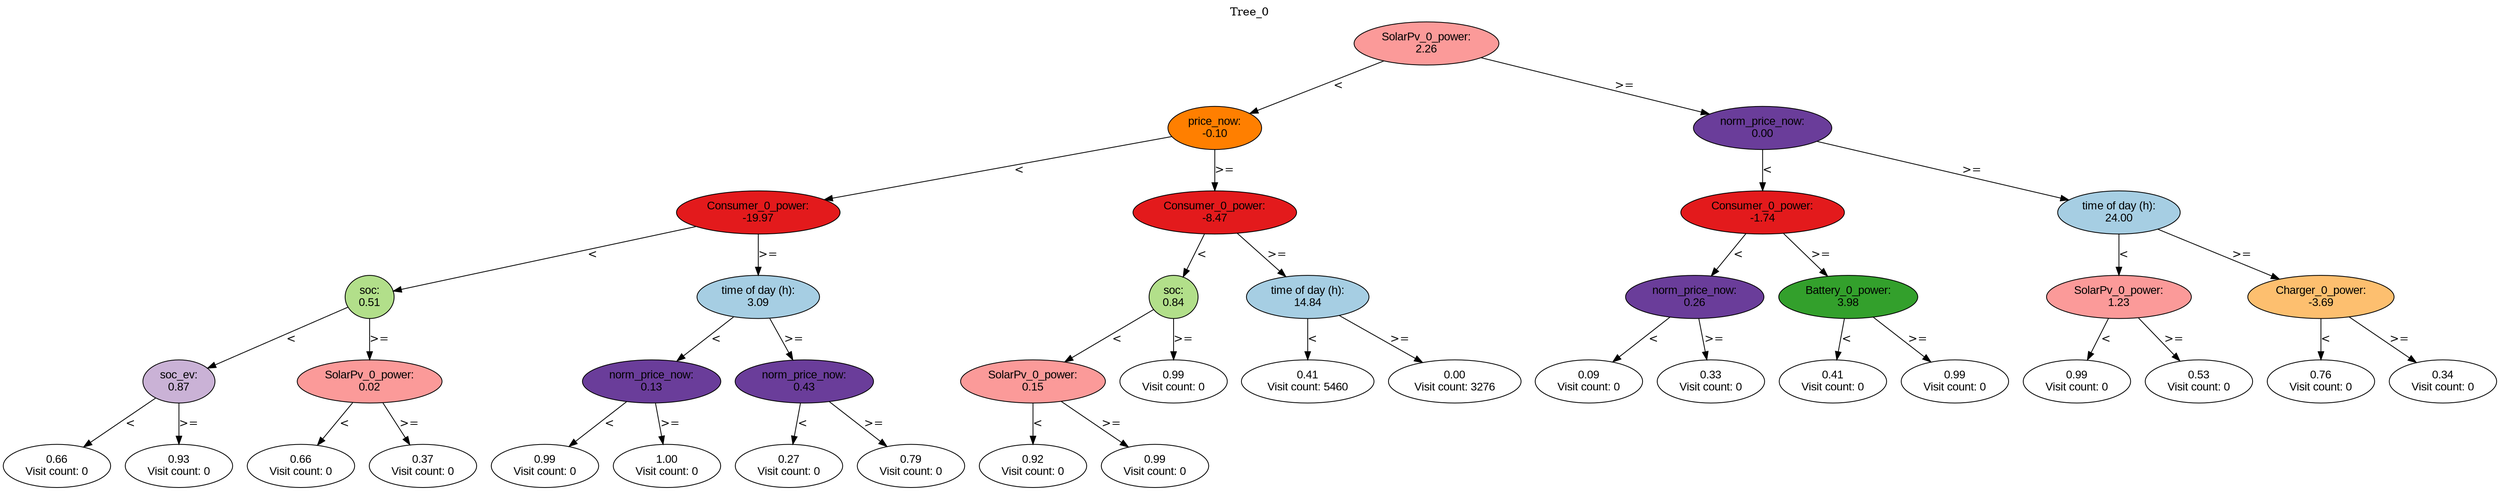 digraph BST {
    node [fontname="Arial" style=filled colorscheme=paired12];
    0 [ label = "SolarPv_0_power:
2.26" fillcolor=5];
    1 [ label = "price_now:
-0.10" fillcolor=8];
    2 [ label = "Consumer_0_power:
-19.97" fillcolor=6];
    3 [ label = "soc:
0.51" fillcolor=3];
    4 [ label = "soc_ev:
0.87" fillcolor=9];
    5 [ label = "0.66
Visit count: 0" fillcolor=white];
    6 [ label = "0.93
Visit count: 0" fillcolor=white];
    7 [ label = "SolarPv_0_power:
0.02" fillcolor=5];
    8 [ label = "0.66
Visit count: 0" fillcolor=white];
    9 [ label = "0.37
Visit count: 0" fillcolor=white];
    10 [ label = "time of day (h):
3.09" fillcolor=1];
    11 [ label = "norm_price_now:
0.13" fillcolor=10];
    12 [ label = "0.99
Visit count: 0" fillcolor=white];
    13 [ label = "1.00
Visit count: 0" fillcolor=white];
    14 [ label = "norm_price_now:
0.43" fillcolor=10];
    15 [ label = "0.27
Visit count: 0" fillcolor=white];
    16 [ label = "0.79
Visit count: 0" fillcolor=white];
    17 [ label = "Consumer_0_power:
-8.47" fillcolor=6];
    18 [ label = "soc:
0.84" fillcolor=3];
    19 [ label = "SolarPv_0_power:
0.15" fillcolor=5];
    20 [ label = "0.92
Visit count: 0" fillcolor=white];
    21 [ label = "0.99
Visit count: 0" fillcolor=white];
    22 [ label = "0.99
Visit count: 0" fillcolor=white];
    23 [ label = "time of day (h):
14.84" fillcolor=1];
    24 [ label = "0.41
Visit count: 5460" fillcolor=white];
    25 [ label = "0.00
Visit count: 3276" fillcolor=white];
    26 [ label = "norm_price_now:
0.00" fillcolor=10];
    27 [ label = "Consumer_0_power:
-1.74" fillcolor=6];
    28 [ label = "norm_price_now:
0.26" fillcolor=10];
    29 [ label = "0.09
Visit count: 0" fillcolor=white];
    30 [ label = "0.33
Visit count: 0" fillcolor=white];
    31 [ label = "Battery_0_power:
3.98" fillcolor=4];
    32 [ label = "0.41
Visit count: 0" fillcolor=white];
    33 [ label = "0.99
Visit count: 0" fillcolor=white];
    34 [ label = "time of day (h):
24.00" fillcolor=1];
    35 [ label = "SolarPv_0_power:
1.23" fillcolor=5];
    36 [ label = "0.99
Visit count: 0" fillcolor=white];
    37 [ label = "0.53
Visit count: 0" fillcolor=white];
    38 [ label = "Charger_0_power:
-3.69" fillcolor=7];
    39 [ label = "0.76
Visit count: 0" fillcolor=white];
    40 [ label = "0.34
Visit count: 0" fillcolor=white];

    0  -> 1[ label = "<"];
    0  -> 26[ label = ">="];
    1  -> 2[ label = "<"];
    1  -> 17[ label = ">="];
    2  -> 3[ label = "<"];
    2  -> 10[ label = ">="];
    3  -> 4[ label = "<"];
    3  -> 7[ label = ">="];
    4  -> 5[ label = "<"];
    4  -> 6[ label = ">="];
    7  -> 8[ label = "<"];
    7  -> 9[ label = ">="];
    10  -> 11[ label = "<"];
    10  -> 14[ label = ">="];
    11  -> 12[ label = "<"];
    11  -> 13[ label = ">="];
    14  -> 15[ label = "<"];
    14  -> 16[ label = ">="];
    17  -> 18[ label = "<"];
    17  -> 23[ label = ">="];
    18  -> 19[ label = "<"];
    18  -> 22[ label = ">="];
    19  -> 20[ label = "<"];
    19  -> 21[ label = ">="];
    23  -> 24[ label = "<"];
    23  -> 25[ label = ">="];
    26  -> 27[ label = "<"];
    26  -> 34[ label = ">="];
    27  -> 28[ label = "<"];
    27  -> 31[ label = ">="];
    28  -> 29[ label = "<"];
    28  -> 30[ label = ">="];
    31  -> 32[ label = "<"];
    31  -> 33[ label = ">="];
    34  -> 35[ label = "<"];
    34  -> 38[ label = ">="];
    35  -> 36[ label = "<"];
    35  -> 37[ label = ">="];
    38  -> 39[ label = "<"];
    38  -> 40[ label = ">="];

    labelloc="t";
    label="Tree_0";
}